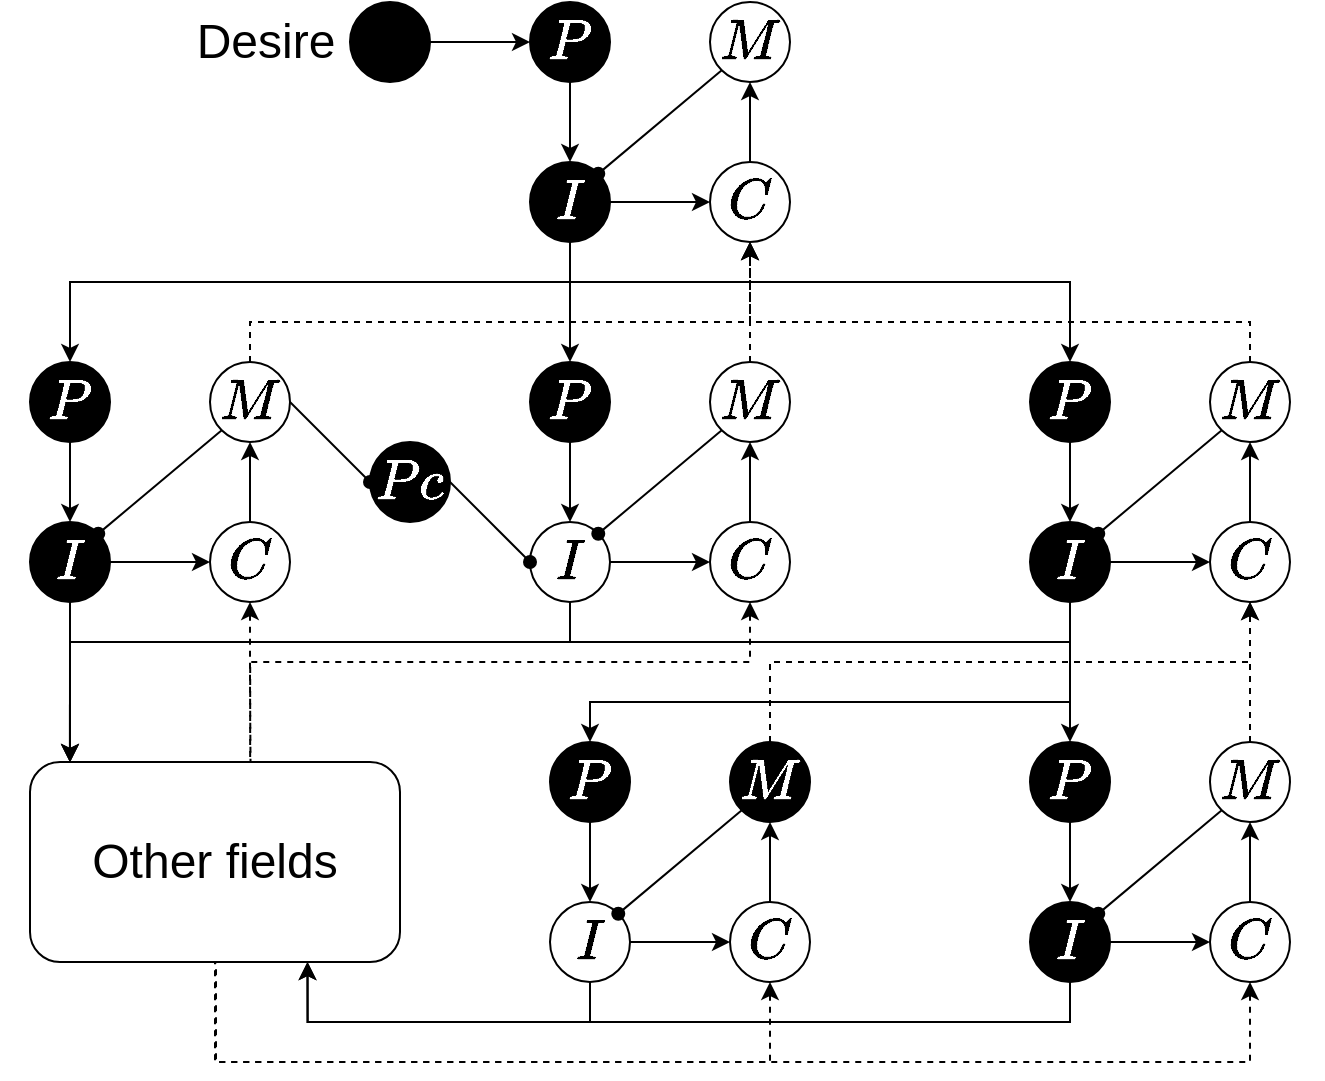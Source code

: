 <mxfile version="16.2.6" type="device"><diagram id="elvtg9-c4CGbQRz4BJJj" name="Page-1"><mxGraphModel dx="1296" dy="687" grid="1" gridSize="10" guides="1" tooltips="1" connect="1" arrows="1" fold="1" page="1" pageScale="1" pageWidth="1169" pageHeight="827" math="1" shadow="0"><root><mxCell id="0"/><mxCell id="1" parent="0"/><mxCell id="TmISz6TWk6ue9xafuAat-37" style="edgeStyle=orthogonalEdgeStyle;rounded=0;orthogonalLoop=1;jettySize=auto;html=1;exitX=1;exitY=0.5;exitDx=0;exitDy=0;entryX=0;entryY=0.5;entryDx=0;entryDy=0;fontSize=24;" edge="1" parent="1" source="TmISz6TWk6ue9xafuAat-14" target="TmISz6TWk6ue9xafuAat-15"><mxGeometry relative="1" as="geometry"/></mxCell><mxCell id="TmISz6TWk6ue9xafuAat-74" style="edgeStyle=orthogonalEdgeStyle;shape=connector;rounded=0;orthogonalLoop=1;jettySize=auto;html=1;exitX=0.5;exitY=1;exitDx=0;exitDy=0;entryX=0.5;entryY=0;entryDx=0;entryDy=0;labelBackgroundColor=default;fontFamily=Helvetica;fontSize=24;fontColor=default;endArrow=classic;endFill=1;strokeColor=default;" edge="1" parent="1" source="TmISz6TWk6ue9xafuAat-14" target="TmISz6TWk6ue9xafuAat-71"><mxGeometry relative="1" as="geometry"><Array as="points"><mxPoint x="300" y="160"/><mxPoint x="50" y="160"/></Array></mxGeometry></mxCell><mxCell id="TmISz6TWk6ue9xafuAat-91" style="edgeStyle=none;shape=connector;rounded=0;orthogonalLoop=1;jettySize=auto;html=1;exitX=0.5;exitY=1;exitDx=0;exitDy=0;entryX=0.5;entryY=0;entryDx=0;entryDy=0;labelBackgroundColor=default;fontFamily=Helvetica;fontSize=24;fontColor=default;endArrow=classic;endFill=1;strokeColor=default;" edge="1" parent="1" source="TmISz6TWk6ue9xafuAat-14" target="TmISz6TWk6ue9xafuAat-80"><mxGeometry relative="1" as="geometry"/></mxCell><mxCell id="TmISz6TWk6ue9xafuAat-92" style="edgeStyle=orthogonalEdgeStyle;shape=connector;rounded=0;orthogonalLoop=1;jettySize=auto;html=1;exitX=0.5;exitY=1;exitDx=0;exitDy=0;entryX=0.5;entryY=0;entryDx=0;entryDy=0;labelBackgroundColor=default;fontFamily=Helvetica;fontSize=24;fontColor=default;endArrow=classic;endFill=1;strokeColor=default;" edge="1" parent="1" source="TmISz6TWk6ue9xafuAat-14" target="TmISz6TWk6ue9xafuAat-88"><mxGeometry relative="1" as="geometry"><Array as="points"><mxPoint x="300" y="160"/><mxPoint x="550" y="160"/></Array></mxGeometry></mxCell><mxCell id="TmISz6TWk6ue9xafuAat-14" value="&lt;font style=&quot;font-size: 24px&quot; color=&quot;#FFFFFF&quot;&gt;$$I$$&lt;/font&gt;" style="ellipse;whiteSpace=wrap;html=1;aspect=fixed;fillColor=#000000;" vertex="1" parent="1"><mxGeometry x="280" y="100" width="40" height="40" as="geometry"/></mxCell><mxCell id="TmISz6TWk6ue9xafuAat-38" style="edgeStyle=orthogonalEdgeStyle;rounded=0;orthogonalLoop=1;jettySize=auto;html=1;exitX=0.5;exitY=0;exitDx=0;exitDy=0;entryX=0.5;entryY=1;entryDx=0;entryDy=0;fontSize=24;" edge="1" parent="1" source="TmISz6TWk6ue9xafuAat-15" target="TmISz6TWk6ue9xafuAat-18"><mxGeometry relative="1" as="geometry"/></mxCell><mxCell id="TmISz6TWk6ue9xafuAat-15" value="&lt;font style=&quot;font-size: 24px&quot;&gt;$$C$$&lt;/font&gt;" style="ellipse;whiteSpace=wrap;html=1;aspect=fixed;" vertex="1" parent="1"><mxGeometry x="370" y="100" width="40" height="40" as="geometry"/></mxCell><mxCell id="TmISz6TWk6ue9xafuAat-36" style="edgeStyle=orthogonalEdgeStyle;rounded=0;orthogonalLoop=1;jettySize=auto;html=1;exitX=0.5;exitY=1;exitDx=0;exitDy=0;entryX=0.5;entryY=0;entryDx=0;entryDy=0;fontSize=24;" edge="1" parent="1" source="TmISz6TWk6ue9xafuAat-17" target="TmISz6TWk6ue9xafuAat-14"><mxGeometry relative="1" as="geometry"/></mxCell><mxCell id="TmISz6TWk6ue9xafuAat-17" value="&lt;font style=&quot;font-size: 24px&quot; color=&quot;#FFFFFF&quot;&gt;$$P$$&lt;/font&gt;" style="ellipse;whiteSpace=wrap;html=1;aspect=fixed;fillColor=#000000;" vertex="1" parent="1"><mxGeometry x="280" y="20" width="40" height="40" as="geometry"/></mxCell><mxCell id="TmISz6TWk6ue9xafuAat-39" style="rounded=0;orthogonalLoop=1;jettySize=auto;html=1;exitX=0;exitY=1;exitDx=0;exitDy=0;entryX=1;entryY=0;entryDx=0;entryDy=0;fontSize=24;endArrow=oval;endFill=1;" edge="1" parent="1" source="TmISz6TWk6ue9xafuAat-18" target="TmISz6TWk6ue9xafuAat-14"><mxGeometry relative="1" as="geometry"/></mxCell><mxCell id="TmISz6TWk6ue9xafuAat-18" value="&lt;font style=&quot;font-size: 24px&quot;&gt;$$M$$&lt;/font&gt;" style="ellipse;whiteSpace=wrap;html=1;aspect=fixed;" vertex="1" parent="1"><mxGeometry x="370" y="20" width="40" height="40" as="geometry"/></mxCell><mxCell id="TmISz6TWk6ue9xafuAat-93" value="" style="group" vertex="1" connectable="0" parent="1"><mxGeometry x="30" y="200" width="130" height="120" as="geometry"/></mxCell><mxCell id="TmISz6TWk6ue9xafuAat-67" value="&lt;font style=&quot;font-size: 24px&quot; color=&quot;#FFFFFF&quot;&gt;$$I$$&lt;/font&gt;" style="ellipse;whiteSpace=wrap;html=1;aspect=fixed;fillColor=#000000;" vertex="1" parent="TmISz6TWk6ue9xafuAat-93"><mxGeometry y="80" width="40" height="40" as="geometry"/></mxCell><mxCell id="TmISz6TWk6ue9xafuAat-69" value="&lt;font style=&quot;font-size: 24px&quot;&gt;$$C$$&lt;/font&gt;" style="ellipse;whiteSpace=wrap;html=1;aspect=fixed;" vertex="1" parent="TmISz6TWk6ue9xafuAat-93"><mxGeometry x="90" y="80" width="40" height="40" as="geometry"/></mxCell><mxCell id="TmISz6TWk6ue9xafuAat-66" style="edgeStyle=orthogonalEdgeStyle;rounded=0;orthogonalLoop=1;jettySize=auto;html=1;exitX=1;exitY=0.5;exitDx=0;exitDy=0;entryX=0;entryY=0.5;entryDx=0;entryDy=0;fontSize=24;" edge="1" parent="TmISz6TWk6ue9xafuAat-93" source="TmISz6TWk6ue9xafuAat-67" target="TmISz6TWk6ue9xafuAat-69"><mxGeometry relative="1" as="geometry"/></mxCell><mxCell id="TmISz6TWk6ue9xafuAat-70" style="edgeStyle=orthogonalEdgeStyle;rounded=0;orthogonalLoop=1;jettySize=auto;html=1;exitX=0.5;exitY=1;exitDx=0;exitDy=0;entryX=0.5;entryY=0;entryDx=0;entryDy=0;fontSize=24;" edge="1" parent="TmISz6TWk6ue9xafuAat-93" source="TmISz6TWk6ue9xafuAat-71" target="TmISz6TWk6ue9xafuAat-67"><mxGeometry relative="1" as="geometry"/></mxCell><mxCell id="TmISz6TWk6ue9xafuAat-71" value="&lt;font style=&quot;font-size: 24px&quot; color=&quot;#FFFFFF&quot;&gt;$$P$$&lt;/font&gt;" style="ellipse;whiteSpace=wrap;html=1;aspect=fixed;fillColor=#000000;" vertex="1" parent="TmISz6TWk6ue9xafuAat-93"><mxGeometry width="40" height="40" as="geometry"/></mxCell><mxCell id="TmISz6TWk6ue9xafuAat-72" style="rounded=0;orthogonalLoop=1;jettySize=auto;html=1;exitX=0;exitY=1;exitDx=0;exitDy=0;entryX=1;entryY=0;entryDx=0;entryDy=0;fontSize=24;endArrow=oval;endFill=1;" edge="1" parent="TmISz6TWk6ue9xafuAat-93" source="TmISz6TWk6ue9xafuAat-73" target="TmISz6TWk6ue9xafuAat-67"><mxGeometry relative="1" as="geometry"/></mxCell><mxCell id="TmISz6TWk6ue9xafuAat-73" value="&lt;font style=&quot;font-size: 24px&quot;&gt;$$M$$&lt;/font&gt;" style="ellipse;whiteSpace=wrap;html=1;aspect=fixed;" vertex="1" parent="TmISz6TWk6ue9xafuAat-93"><mxGeometry x="90" width="40" height="40" as="geometry"/></mxCell><mxCell id="TmISz6TWk6ue9xafuAat-68" style="edgeStyle=orthogonalEdgeStyle;rounded=0;orthogonalLoop=1;jettySize=auto;html=1;exitX=0.5;exitY=0;exitDx=0;exitDy=0;entryX=0.5;entryY=1;entryDx=0;entryDy=0;fontSize=24;" edge="1" parent="TmISz6TWk6ue9xafuAat-93" source="TmISz6TWk6ue9xafuAat-69" target="TmISz6TWk6ue9xafuAat-73"><mxGeometry relative="1" as="geometry"/></mxCell><mxCell id="TmISz6TWk6ue9xafuAat-94" value="" style="group" vertex="1" connectable="0" parent="1"><mxGeometry x="530" y="200" width="130" height="120" as="geometry"/></mxCell><mxCell id="TmISz6TWk6ue9xafuAat-84" value="&lt;font style=&quot;font-size: 24px&quot; color=&quot;#FFFFFF&quot;&gt;$$I$$&lt;/font&gt;" style="ellipse;whiteSpace=wrap;html=1;aspect=fixed;fillColor=#000000;" vertex="1" parent="TmISz6TWk6ue9xafuAat-94"><mxGeometry y="80" width="40" height="40" as="geometry"/></mxCell><mxCell id="TmISz6TWk6ue9xafuAat-86" value="&lt;font style=&quot;font-size: 24px&quot;&gt;$$C$$&lt;/font&gt;" style="ellipse;whiteSpace=wrap;html=1;aspect=fixed;" vertex="1" parent="TmISz6TWk6ue9xafuAat-94"><mxGeometry x="90" y="80" width="40" height="40" as="geometry"/></mxCell><mxCell id="TmISz6TWk6ue9xafuAat-83" style="edgeStyle=orthogonalEdgeStyle;rounded=0;orthogonalLoop=1;jettySize=auto;html=1;exitX=1;exitY=0.5;exitDx=0;exitDy=0;entryX=0;entryY=0.5;entryDx=0;entryDy=0;fontSize=24;" edge="1" parent="TmISz6TWk6ue9xafuAat-94" source="TmISz6TWk6ue9xafuAat-84" target="TmISz6TWk6ue9xafuAat-86"><mxGeometry relative="1" as="geometry"/></mxCell><mxCell id="TmISz6TWk6ue9xafuAat-87" style="edgeStyle=orthogonalEdgeStyle;rounded=0;orthogonalLoop=1;jettySize=auto;html=1;exitX=0.5;exitY=1;exitDx=0;exitDy=0;entryX=0.5;entryY=0;entryDx=0;entryDy=0;fontSize=24;" edge="1" parent="TmISz6TWk6ue9xafuAat-94" source="TmISz6TWk6ue9xafuAat-88" target="TmISz6TWk6ue9xafuAat-84"><mxGeometry relative="1" as="geometry"/></mxCell><mxCell id="TmISz6TWk6ue9xafuAat-88" value="&lt;font style=&quot;font-size: 24px&quot; color=&quot;#FFFFFF&quot;&gt;$$P$$&lt;/font&gt;" style="ellipse;whiteSpace=wrap;html=1;aspect=fixed;fillColor=#000000;" vertex="1" parent="TmISz6TWk6ue9xafuAat-94"><mxGeometry width="40" height="40" as="geometry"/></mxCell><mxCell id="TmISz6TWk6ue9xafuAat-89" style="rounded=0;orthogonalLoop=1;jettySize=auto;html=1;exitX=0;exitY=1;exitDx=0;exitDy=0;entryX=1;entryY=0;entryDx=0;entryDy=0;fontSize=24;endArrow=oval;endFill=1;" edge="1" parent="TmISz6TWk6ue9xafuAat-94" source="TmISz6TWk6ue9xafuAat-90" target="TmISz6TWk6ue9xafuAat-84"><mxGeometry relative="1" as="geometry"/></mxCell><mxCell id="TmISz6TWk6ue9xafuAat-90" value="&lt;font style=&quot;font-size: 24px&quot;&gt;$$M$$&lt;/font&gt;" style="ellipse;whiteSpace=wrap;html=1;aspect=fixed;" vertex="1" parent="TmISz6TWk6ue9xafuAat-94"><mxGeometry x="90" width="40" height="40" as="geometry"/></mxCell><mxCell id="TmISz6TWk6ue9xafuAat-85" style="edgeStyle=orthogonalEdgeStyle;rounded=0;orthogonalLoop=1;jettySize=auto;html=1;exitX=0.5;exitY=0;exitDx=0;exitDy=0;entryX=0.5;entryY=1;entryDx=0;entryDy=0;fontSize=24;" edge="1" parent="TmISz6TWk6ue9xafuAat-94" source="TmISz6TWk6ue9xafuAat-86" target="TmISz6TWk6ue9xafuAat-90"><mxGeometry relative="1" as="geometry"/></mxCell><mxCell id="TmISz6TWk6ue9xafuAat-95" value="" style="group" vertex="1" connectable="0" parent="1"><mxGeometry x="280" y="200" width="130" height="120" as="geometry"/></mxCell><mxCell id="TmISz6TWk6ue9xafuAat-76" value="&lt;font style=&quot;font-size: 24px&quot;&gt;$$I$$&lt;/font&gt;" style="ellipse;whiteSpace=wrap;html=1;aspect=fixed;" vertex="1" parent="TmISz6TWk6ue9xafuAat-95"><mxGeometry y="80" width="40" height="40" as="geometry"/></mxCell><mxCell id="TmISz6TWk6ue9xafuAat-78" value="&lt;font style=&quot;font-size: 24px&quot;&gt;$$C$$&lt;/font&gt;" style="ellipse;whiteSpace=wrap;html=1;aspect=fixed;" vertex="1" parent="TmISz6TWk6ue9xafuAat-95"><mxGeometry x="90" y="80" width="40" height="40" as="geometry"/></mxCell><mxCell id="TmISz6TWk6ue9xafuAat-75" style="edgeStyle=orthogonalEdgeStyle;rounded=0;orthogonalLoop=1;jettySize=auto;html=1;exitX=1;exitY=0.5;exitDx=0;exitDy=0;entryX=0;entryY=0.5;entryDx=0;entryDy=0;fontSize=24;" edge="1" parent="TmISz6TWk6ue9xafuAat-95" source="TmISz6TWk6ue9xafuAat-76" target="TmISz6TWk6ue9xafuAat-78"><mxGeometry relative="1" as="geometry"/></mxCell><mxCell id="TmISz6TWk6ue9xafuAat-79" style="edgeStyle=orthogonalEdgeStyle;rounded=0;orthogonalLoop=1;jettySize=auto;html=1;exitX=0.5;exitY=1;exitDx=0;exitDy=0;entryX=0.5;entryY=0;entryDx=0;entryDy=0;fontSize=24;" edge="1" parent="TmISz6TWk6ue9xafuAat-95" source="TmISz6TWk6ue9xafuAat-80" target="TmISz6TWk6ue9xafuAat-76"><mxGeometry relative="1" as="geometry"/></mxCell><mxCell id="TmISz6TWk6ue9xafuAat-80" value="&lt;font style=&quot;font-size: 24px&quot; color=&quot;#FFFFFF&quot;&gt;$$P$$&lt;/font&gt;" style="ellipse;whiteSpace=wrap;html=1;aspect=fixed;fillColor=#000000;" vertex="1" parent="TmISz6TWk6ue9xafuAat-95"><mxGeometry width="40" height="40" as="geometry"/></mxCell><mxCell id="TmISz6TWk6ue9xafuAat-81" style="rounded=0;orthogonalLoop=1;jettySize=auto;html=1;exitX=0;exitY=1;exitDx=0;exitDy=0;entryX=1;entryY=0;entryDx=0;entryDy=0;fontSize=24;endArrow=oval;endFill=1;" edge="1" parent="TmISz6TWk6ue9xafuAat-95" source="TmISz6TWk6ue9xafuAat-82" target="TmISz6TWk6ue9xafuAat-76"><mxGeometry relative="1" as="geometry"/></mxCell><mxCell id="TmISz6TWk6ue9xafuAat-82" value="&lt;font style=&quot;font-size: 24px&quot;&gt;$$M$$&lt;/font&gt;" style="ellipse;whiteSpace=wrap;html=1;aspect=fixed;" vertex="1" parent="TmISz6TWk6ue9xafuAat-95"><mxGeometry x="90" width="40" height="40" as="geometry"/></mxCell><mxCell id="TmISz6TWk6ue9xafuAat-77" style="edgeStyle=orthogonalEdgeStyle;rounded=0;orthogonalLoop=1;jettySize=auto;html=1;exitX=0.5;exitY=0;exitDx=0;exitDy=0;entryX=0.5;entryY=1;entryDx=0;entryDy=0;fontSize=24;" edge="1" parent="TmISz6TWk6ue9xafuAat-95" source="TmISz6TWk6ue9xafuAat-78" target="TmISz6TWk6ue9xafuAat-82"><mxGeometry relative="1" as="geometry"/></mxCell><mxCell id="TmISz6TWk6ue9xafuAat-100" style="edgeStyle=none;shape=connector;rounded=0;orthogonalLoop=1;jettySize=auto;html=1;exitX=1;exitY=0.5;exitDx=0;exitDy=0;entryX=0;entryY=0.5;entryDx=0;entryDy=0;labelBackgroundColor=default;fontFamily=Helvetica;fontSize=24;fontColor=default;endArrow=oval;endFill=1;strokeColor=default;" edge="1" parent="1" source="TmISz6TWk6ue9xafuAat-96" target="TmISz6TWk6ue9xafuAat-76"><mxGeometry relative="1" as="geometry"/></mxCell><mxCell id="TmISz6TWk6ue9xafuAat-96" value="&lt;font style=&quot;font-size: 24px&quot; color=&quot;#FFFFFF&quot;&gt;$$Pc$$&lt;/font&gt;" style="ellipse;whiteSpace=wrap;html=1;aspect=fixed;fillColor=#000000;" vertex="1" parent="1"><mxGeometry x="200" y="240" width="40" height="40" as="geometry"/></mxCell><mxCell id="TmISz6TWk6ue9xafuAat-99" style="edgeStyle=none;shape=connector;rounded=0;orthogonalLoop=1;jettySize=auto;html=1;exitX=1;exitY=0.5;exitDx=0;exitDy=0;entryX=0;entryY=0.5;entryDx=0;entryDy=0;labelBackgroundColor=default;fontFamily=Helvetica;fontSize=24;fontColor=default;endArrow=oval;endFill=1;strokeColor=default;" edge="1" parent="1" source="TmISz6TWk6ue9xafuAat-73" target="TmISz6TWk6ue9xafuAat-96"><mxGeometry relative="1" as="geometry"/></mxCell><mxCell id="TmISz6TWk6ue9xafuAat-101" value="" style="group" vertex="1" connectable="0" parent="1"><mxGeometry x="290" y="390" width="130" height="120" as="geometry"/></mxCell><mxCell id="TmISz6TWk6ue9xafuAat-102" value="&lt;font style=&quot;font-size: 24px&quot;&gt;$$I$$&lt;/font&gt;" style="ellipse;whiteSpace=wrap;html=1;aspect=fixed;fillColor=none;" vertex="1" parent="TmISz6TWk6ue9xafuAat-101"><mxGeometry y="80" width="40" height="40" as="geometry"/></mxCell><mxCell id="TmISz6TWk6ue9xafuAat-103" value="&lt;font style=&quot;font-size: 24px&quot;&gt;$$C$$&lt;/font&gt;" style="ellipse;whiteSpace=wrap;html=1;aspect=fixed;fillColor=none;" vertex="1" parent="TmISz6TWk6ue9xafuAat-101"><mxGeometry x="90" y="80" width="40" height="40" as="geometry"/></mxCell><mxCell id="TmISz6TWk6ue9xafuAat-104" style="edgeStyle=orthogonalEdgeStyle;rounded=0;orthogonalLoop=1;jettySize=auto;html=1;exitX=1;exitY=0.5;exitDx=0;exitDy=0;entryX=0;entryY=0.5;entryDx=0;entryDy=0;fontSize=24;" edge="1" parent="TmISz6TWk6ue9xafuAat-101" source="TmISz6TWk6ue9xafuAat-102" target="TmISz6TWk6ue9xafuAat-103"><mxGeometry relative="1" as="geometry"/></mxCell><mxCell id="TmISz6TWk6ue9xafuAat-105" style="edgeStyle=orthogonalEdgeStyle;rounded=0;orthogonalLoop=1;jettySize=auto;html=1;exitX=0.5;exitY=1;exitDx=0;exitDy=0;entryX=0.5;entryY=0;entryDx=0;entryDy=0;fontSize=24;" edge="1" parent="TmISz6TWk6ue9xafuAat-101" source="TmISz6TWk6ue9xafuAat-106" target="TmISz6TWk6ue9xafuAat-102"><mxGeometry relative="1" as="geometry"/></mxCell><mxCell id="TmISz6TWk6ue9xafuAat-106" value="&lt;font style=&quot;font-size: 24px&quot; color=&quot;#FFFFFF&quot;&gt;$$P$$&lt;/font&gt;" style="ellipse;whiteSpace=wrap;html=1;aspect=fixed;fillColor=#000000;" vertex="1" parent="TmISz6TWk6ue9xafuAat-101"><mxGeometry width="40" height="40" as="geometry"/></mxCell><mxCell id="TmISz6TWk6ue9xafuAat-107" style="rounded=0;orthogonalLoop=1;jettySize=auto;html=1;exitX=0;exitY=1;exitDx=0;exitDy=0;entryX=1;entryY=0;entryDx=0;entryDy=0;fontSize=24;endArrow=oval;endFill=1;" edge="1" parent="TmISz6TWk6ue9xafuAat-101" source="TmISz6TWk6ue9xafuAat-108" target="TmISz6TWk6ue9xafuAat-102"><mxGeometry relative="1" as="geometry"/></mxCell><mxCell id="TmISz6TWk6ue9xafuAat-108" value="&lt;font style=&quot;font-size: 24px&quot; color=&quot;#FFFFFF&quot;&gt;$$M$$&lt;/font&gt;" style="ellipse;whiteSpace=wrap;html=1;aspect=fixed;fillColor=#000000;" vertex="1" parent="TmISz6TWk6ue9xafuAat-101"><mxGeometry x="90" width="40" height="40" as="geometry"/></mxCell><mxCell id="TmISz6TWk6ue9xafuAat-109" style="edgeStyle=orthogonalEdgeStyle;rounded=0;orthogonalLoop=1;jettySize=auto;html=1;exitX=0.5;exitY=0;exitDx=0;exitDy=0;entryX=0.5;entryY=1;entryDx=0;entryDy=0;fontSize=24;" edge="1" parent="TmISz6TWk6ue9xafuAat-101" source="TmISz6TWk6ue9xafuAat-103" target="TmISz6TWk6ue9xafuAat-108"><mxGeometry relative="1" as="geometry"/></mxCell><mxCell id="TmISz6TWk6ue9xafuAat-110" value="" style="group" vertex="1" connectable="0" parent="1"><mxGeometry x="530" y="390" width="130" height="120" as="geometry"/></mxCell><mxCell id="TmISz6TWk6ue9xafuAat-111" value="&lt;font style=&quot;font-size: 24px&quot; color=&quot;#FFFFFF&quot;&gt;$$I$$&lt;/font&gt;" style="ellipse;whiteSpace=wrap;html=1;aspect=fixed;fillColor=#000000;" vertex="1" parent="TmISz6TWk6ue9xafuAat-110"><mxGeometry y="80" width="40" height="40" as="geometry"/></mxCell><mxCell id="TmISz6TWk6ue9xafuAat-112" value="&lt;font style=&quot;font-size: 24px&quot;&gt;$$C$$&lt;/font&gt;" style="ellipse;whiteSpace=wrap;html=1;aspect=fixed;" vertex="1" parent="TmISz6TWk6ue9xafuAat-110"><mxGeometry x="90" y="80" width="40" height="40" as="geometry"/></mxCell><mxCell id="TmISz6TWk6ue9xafuAat-113" style="edgeStyle=orthogonalEdgeStyle;rounded=0;orthogonalLoop=1;jettySize=auto;html=1;exitX=1;exitY=0.5;exitDx=0;exitDy=0;entryX=0;entryY=0.5;entryDx=0;entryDy=0;fontSize=24;" edge="1" parent="TmISz6TWk6ue9xafuAat-110" source="TmISz6TWk6ue9xafuAat-111" target="TmISz6TWk6ue9xafuAat-112"><mxGeometry relative="1" as="geometry"/></mxCell><mxCell id="TmISz6TWk6ue9xafuAat-114" style="edgeStyle=orthogonalEdgeStyle;rounded=0;orthogonalLoop=1;jettySize=auto;html=1;exitX=0.5;exitY=1;exitDx=0;exitDy=0;entryX=0.5;entryY=0;entryDx=0;entryDy=0;fontSize=24;" edge="1" parent="TmISz6TWk6ue9xafuAat-110" source="TmISz6TWk6ue9xafuAat-115" target="TmISz6TWk6ue9xafuAat-111"><mxGeometry relative="1" as="geometry"/></mxCell><mxCell id="TmISz6TWk6ue9xafuAat-115" value="&lt;font style=&quot;font-size: 24px&quot; color=&quot;#FFFFFF&quot;&gt;$$P$$&lt;/font&gt;" style="ellipse;whiteSpace=wrap;html=1;aspect=fixed;fillColor=#000000;" vertex="1" parent="TmISz6TWk6ue9xafuAat-110"><mxGeometry width="40" height="40" as="geometry"/></mxCell><mxCell id="TmISz6TWk6ue9xafuAat-116" style="rounded=0;orthogonalLoop=1;jettySize=auto;html=1;exitX=0;exitY=1;exitDx=0;exitDy=0;entryX=1;entryY=0;entryDx=0;entryDy=0;fontSize=24;endArrow=oval;endFill=1;" edge="1" parent="TmISz6TWk6ue9xafuAat-110" source="TmISz6TWk6ue9xafuAat-117" target="TmISz6TWk6ue9xafuAat-111"><mxGeometry relative="1" as="geometry"/></mxCell><mxCell id="TmISz6TWk6ue9xafuAat-117" value="&lt;font style=&quot;font-size: 24px&quot;&gt;$$M$$&lt;/font&gt;" style="ellipse;whiteSpace=wrap;html=1;aspect=fixed;" vertex="1" parent="TmISz6TWk6ue9xafuAat-110"><mxGeometry x="90" width="40" height="40" as="geometry"/></mxCell><mxCell id="TmISz6TWk6ue9xafuAat-118" style="edgeStyle=orthogonalEdgeStyle;rounded=0;orthogonalLoop=1;jettySize=auto;html=1;exitX=0.5;exitY=0;exitDx=0;exitDy=0;entryX=0.5;entryY=1;entryDx=0;entryDy=0;fontSize=24;" edge="1" parent="TmISz6TWk6ue9xafuAat-110" source="TmISz6TWk6ue9xafuAat-112" target="TmISz6TWk6ue9xafuAat-117"><mxGeometry relative="1" as="geometry"/></mxCell><mxCell id="TmISz6TWk6ue9xafuAat-119" style="edgeStyle=orthogonalEdgeStyle;shape=connector;rounded=0;orthogonalLoop=1;jettySize=auto;html=1;exitX=0.5;exitY=1;exitDx=0;exitDy=0;entryX=0.5;entryY=0;entryDx=0;entryDy=0;labelBackgroundColor=default;fontFamily=Helvetica;fontSize=24;fontColor=default;endArrow=classic;endFill=1;strokeColor=default;" edge="1" parent="1" source="TmISz6TWk6ue9xafuAat-84" target="TmISz6TWk6ue9xafuAat-106"><mxGeometry relative="1" as="geometry"><Array as="points"><mxPoint x="550" y="370"/><mxPoint x="310" y="370"/></Array></mxGeometry></mxCell><mxCell id="TmISz6TWk6ue9xafuAat-120" style="edgeStyle=orthogonalEdgeStyle;shape=connector;rounded=0;orthogonalLoop=1;jettySize=auto;html=1;exitX=0.5;exitY=1;exitDx=0;exitDy=0;entryX=0.5;entryY=0;entryDx=0;entryDy=0;labelBackgroundColor=default;fontFamily=Helvetica;fontSize=24;fontColor=default;endArrow=classic;endFill=1;strokeColor=default;" edge="1" parent="1" source="TmISz6TWk6ue9xafuAat-84" target="TmISz6TWk6ue9xafuAat-115"><mxGeometry relative="1" as="geometry"/></mxCell><mxCell id="TmISz6TWk6ue9xafuAat-121" value="Other fields" style="rounded=1;whiteSpace=wrap;html=1;fontFamily=Helvetica;fontSize=24;fontColor=default;fillColor=default;" vertex="1" parent="1"><mxGeometry x="30" y="400" width="185" height="100" as="geometry"/></mxCell><mxCell id="TmISz6TWk6ue9xafuAat-122" style="edgeStyle=orthogonalEdgeStyle;shape=connector;rounded=0;orthogonalLoop=1;jettySize=auto;html=1;exitX=0.5;exitY=1;exitDx=0;exitDy=0;entryX=0.108;entryY=0.002;entryDx=0;entryDy=0;entryPerimeter=0;labelBackgroundColor=default;fontFamily=Helvetica;fontSize=24;fontColor=default;endArrow=classic;endFill=1;strokeColor=default;" edge="1" parent="1" source="TmISz6TWk6ue9xafuAat-67" target="TmISz6TWk6ue9xafuAat-121"><mxGeometry relative="1" as="geometry"/></mxCell><mxCell id="TmISz6TWk6ue9xafuAat-124" style="edgeStyle=orthogonalEdgeStyle;shape=connector;rounded=0;orthogonalLoop=1;jettySize=auto;html=1;exitX=0.5;exitY=1;exitDx=0;exitDy=0;entryX=0.75;entryY=1;entryDx=0;entryDy=0;labelBackgroundColor=default;fontFamily=Helvetica;fontSize=24;fontColor=default;startArrow=none;startFill=0;endArrow=classic;endFill=1;strokeColor=default;" edge="1" parent="1" source="TmISz6TWk6ue9xafuAat-102" target="TmISz6TWk6ue9xafuAat-121"><mxGeometry relative="1" as="geometry"/></mxCell><mxCell id="TmISz6TWk6ue9xafuAat-125" style="edgeStyle=orthogonalEdgeStyle;shape=connector;rounded=0;orthogonalLoop=1;jettySize=auto;html=1;exitX=0.5;exitY=1;exitDx=0;exitDy=0;entryX=0.5;entryY=1;entryDx=0;entryDy=0;labelBackgroundColor=default;fontFamily=Helvetica;fontSize=24;fontColor=default;startArrow=classic;startFill=1;endArrow=none;endFill=0;strokeColor=default;dashed=1;" edge="1" parent="1" source="TmISz6TWk6ue9xafuAat-103" target="TmISz6TWk6ue9xafuAat-121"><mxGeometry relative="1" as="geometry"><Array as="points"><mxPoint x="400" y="550"/><mxPoint x="123" y="550"/><mxPoint x="123" y="500"/></Array></mxGeometry></mxCell><mxCell id="TmISz6TWk6ue9xafuAat-127" style="edgeStyle=orthogonalEdgeStyle;shape=connector;rounded=0;orthogonalLoop=1;jettySize=auto;html=1;exitX=0.5;exitY=1;exitDx=0;exitDy=0;entryX=0.5;entryY=1;entryDx=0;entryDy=0;labelBackgroundColor=default;fontFamily=Helvetica;fontSize=24;fontColor=default;startArrow=classic;startFill=1;endArrow=none;endFill=0;strokeColor=default;dashed=1;" edge="1" parent="1" source="TmISz6TWk6ue9xafuAat-112" target="TmISz6TWk6ue9xafuAat-121"><mxGeometry relative="1" as="geometry"><Array as="points"><mxPoint x="640" y="550"/><mxPoint x="122" y="550"/></Array></mxGeometry></mxCell><mxCell id="TmISz6TWk6ue9xafuAat-128" style="edgeStyle=orthogonalEdgeStyle;shape=connector;rounded=0;orthogonalLoop=1;jettySize=auto;html=1;exitX=0.5;exitY=1;exitDx=0;exitDy=0;entryX=0.75;entryY=1;entryDx=0;entryDy=0;labelBackgroundColor=default;fontFamily=Helvetica;fontSize=24;fontColor=default;startArrow=none;startFill=0;endArrow=classic;endFill=1;strokeColor=default;" edge="1" parent="1" source="TmISz6TWk6ue9xafuAat-111" target="TmISz6TWk6ue9xafuAat-121"><mxGeometry relative="1" as="geometry"/></mxCell><mxCell id="TmISz6TWk6ue9xafuAat-129" style="edgeStyle=orthogonalEdgeStyle;shape=connector;rounded=0;orthogonalLoop=1;jettySize=auto;html=1;exitX=0.5;exitY=1;exitDx=0;exitDy=0;entryX=0.108;entryY=0;entryDx=0;entryDy=0;labelBackgroundColor=default;fontFamily=Helvetica;fontSize=24;fontColor=default;startArrow=none;startFill=0;endArrow=classic;endFill=1;strokeColor=default;entryPerimeter=0;" edge="1" parent="1" source="TmISz6TWk6ue9xafuAat-76" target="TmISz6TWk6ue9xafuAat-121"><mxGeometry relative="1" as="geometry"><Array as="points"><mxPoint x="300" y="340"/><mxPoint x="50" y="340"/></Array></mxGeometry></mxCell><mxCell id="TmISz6TWk6ue9xafuAat-130" style="edgeStyle=orthogonalEdgeStyle;shape=connector;rounded=0;orthogonalLoop=1;jettySize=auto;html=1;exitX=0.5;exitY=1;exitDx=0;exitDy=0;labelBackgroundColor=default;fontFamily=Helvetica;fontSize=24;fontColor=default;startArrow=none;startFill=0;endArrow=classic;endFill=1;strokeColor=default;" edge="1" parent="1" source="TmISz6TWk6ue9xafuAat-84"><mxGeometry relative="1" as="geometry"><mxPoint x="50" y="400" as="targetPoint"/><Array as="points"><mxPoint x="550" y="340"/><mxPoint x="50" y="340"/></Array></mxGeometry></mxCell><mxCell id="TmISz6TWk6ue9xafuAat-131" style="edgeStyle=orthogonalEdgeStyle;shape=connector;rounded=0;orthogonalLoop=1;jettySize=auto;html=1;exitX=0.5;exitY=1;exitDx=0;exitDy=0;entryX=0.595;entryY=0;entryDx=0;entryDy=0;entryPerimeter=0;labelBackgroundColor=default;fontFamily=Helvetica;fontSize=24;fontColor=default;startArrow=classic;startFill=1;endArrow=none;endFill=0;strokeColor=default;dashed=1;" edge="1" parent="1" source="TmISz6TWk6ue9xafuAat-78" target="TmISz6TWk6ue9xafuAat-121"><mxGeometry relative="1" as="geometry"><Array as="points"><mxPoint x="390" y="350"/><mxPoint x="140" y="350"/></Array></mxGeometry></mxCell><mxCell id="TmISz6TWk6ue9xafuAat-135" style="edgeStyle=orthogonalEdgeStyle;shape=connector;rounded=0;orthogonalLoop=1;jettySize=auto;html=1;exitX=0.5;exitY=1;exitDx=0;exitDy=0;entryX=0.596;entryY=0;entryDx=0;entryDy=0;entryPerimeter=0;labelBackgroundColor=default;fontFamily=Helvetica;fontSize=24;fontColor=default;startArrow=classic;startFill=1;endArrow=none;endFill=0;strokeColor=default;dashed=1;" edge="1" parent="1" source="TmISz6TWk6ue9xafuAat-69" target="TmISz6TWk6ue9xafuAat-121"><mxGeometry relative="1" as="geometry"/></mxCell><mxCell id="TmISz6TWk6ue9xafuAat-136" value="Desire" style="text;html=1;strokeColor=none;fillColor=none;align=center;verticalAlign=middle;whiteSpace=wrap;rounded=0;fontFamily=Helvetica;fontSize=24;fontColor=default;" vertex="1" parent="1"><mxGeometry x="118" y="25" width="60" height="30" as="geometry"/></mxCell><mxCell id="TmISz6TWk6ue9xafuAat-139" style="edgeStyle=orthogonalEdgeStyle;shape=connector;rounded=0;orthogonalLoop=1;jettySize=auto;html=1;exitX=1;exitY=0.5;exitDx=0;exitDy=0;entryX=0;entryY=0.5;entryDx=0;entryDy=0;labelBackgroundColor=default;fontFamily=Helvetica;fontSize=24;fontColor=default;startArrow=none;startFill=0;endArrow=classic;endFill=1;strokeColor=default;" edge="1" parent="1" source="TmISz6TWk6ue9xafuAat-138" target="TmISz6TWk6ue9xafuAat-17"><mxGeometry relative="1" as="geometry"/></mxCell><mxCell id="TmISz6TWk6ue9xafuAat-138" value="" style="ellipse;whiteSpace=wrap;html=1;aspect=fixed;fillColor=#000000;" vertex="1" parent="1"><mxGeometry x="190" y="20" width="40" height="40" as="geometry"/></mxCell><mxCell id="TmISz6TWk6ue9xafuAat-142" style="edgeStyle=orthogonalEdgeStyle;shape=connector;rounded=0;orthogonalLoop=1;jettySize=auto;html=1;exitX=0.5;exitY=0;exitDx=0;exitDy=0;entryX=0.5;entryY=1;entryDx=0;entryDy=0;labelBackgroundColor=default;fontFamily=Helvetica;fontSize=24;fontColor=#FFFFFF;startArrow=none;startFill=0;endArrow=classic;endFill=1;strokeColor=default;dashed=1;" edge="1" parent="1" source="TmISz6TWk6ue9xafuAat-108" target="TmISz6TWk6ue9xafuAat-86"><mxGeometry relative="1" as="geometry"><Array as="points"><mxPoint x="400" y="350"/><mxPoint x="640" y="350"/></Array></mxGeometry></mxCell><mxCell id="TmISz6TWk6ue9xafuAat-143" style="edgeStyle=orthogonalEdgeStyle;shape=connector;rounded=0;orthogonalLoop=1;jettySize=auto;html=1;exitX=0.5;exitY=0;exitDx=0;exitDy=0;entryX=0.5;entryY=1;entryDx=0;entryDy=0;labelBackgroundColor=default;fontFamily=Helvetica;fontSize=24;fontColor=#FFFFFF;startArrow=none;startFill=0;endArrow=classic;endFill=1;strokeColor=default;dashed=1;" edge="1" parent="1" source="TmISz6TWk6ue9xafuAat-117" target="TmISz6TWk6ue9xafuAat-86"><mxGeometry relative="1" as="geometry"/></mxCell><mxCell id="TmISz6TWk6ue9xafuAat-144" style="edgeStyle=orthogonalEdgeStyle;shape=connector;rounded=0;orthogonalLoop=1;jettySize=auto;html=1;exitX=0.5;exitY=0;exitDx=0;exitDy=0;entryX=0.5;entryY=1;entryDx=0;entryDy=0;labelBackgroundColor=default;fontFamily=Helvetica;fontSize=24;fontColor=#FFFFFF;startArrow=none;startFill=0;endArrow=classic;endFill=1;strokeColor=default;dashed=1;" edge="1" parent="1" source="TmISz6TWk6ue9xafuAat-73" target="TmISz6TWk6ue9xafuAat-15"><mxGeometry relative="1" as="geometry"><Array as="points"><mxPoint x="140" y="180"/><mxPoint x="390" y="180"/></Array></mxGeometry></mxCell><mxCell id="TmISz6TWk6ue9xafuAat-145" style="edgeStyle=orthogonalEdgeStyle;shape=connector;rounded=0;orthogonalLoop=1;jettySize=auto;html=1;exitX=0.5;exitY=0;exitDx=0;exitDy=0;entryX=0.5;entryY=1;entryDx=0;entryDy=0;labelBackgroundColor=default;fontFamily=Helvetica;fontSize=24;fontColor=#FFFFFF;startArrow=none;startFill=0;endArrow=classic;endFill=1;strokeColor=default;dashed=1;" edge="1" parent="1" source="TmISz6TWk6ue9xafuAat-82" target="TmISz6TWk6ue9xafuAat-15"><mxGeometry relative="1" as="geometry"/></mxCell><mxCell id="TmISz6TWk6ue9xafuAat-146" style="edgeStyle=orthogonalEdgeStyle;shape=connector;rounded=0;orthogonalLoop=1;jettySize=auto;html=1;exitX=0.5;exitY=0;exitDx=0;exitDy=0;entryX=0.5;entryY=1;entryDx=0;entryDy=0;labelBackgroundColor=default;fontFamily=Helvetica;fontSize=24;fontColor=#FFFFFF;startArrow=none;startFill=0;endArrow=classic;endFill=1;strokeColor=default;dashed=1;" edge="1" parent="1" source="TmISz6TWk6ue9xafuAat-90" target="TmISz6TWk6ue9xafuAat-15"><mxGeometry relative="1" as="geometry"><Array as="points"><mxPoint x="640" y="180"/><mxPoint x="390" y="180"/></Array></mxGeometry></mxCell></root></mxGraphModel></diagram></mxfile>